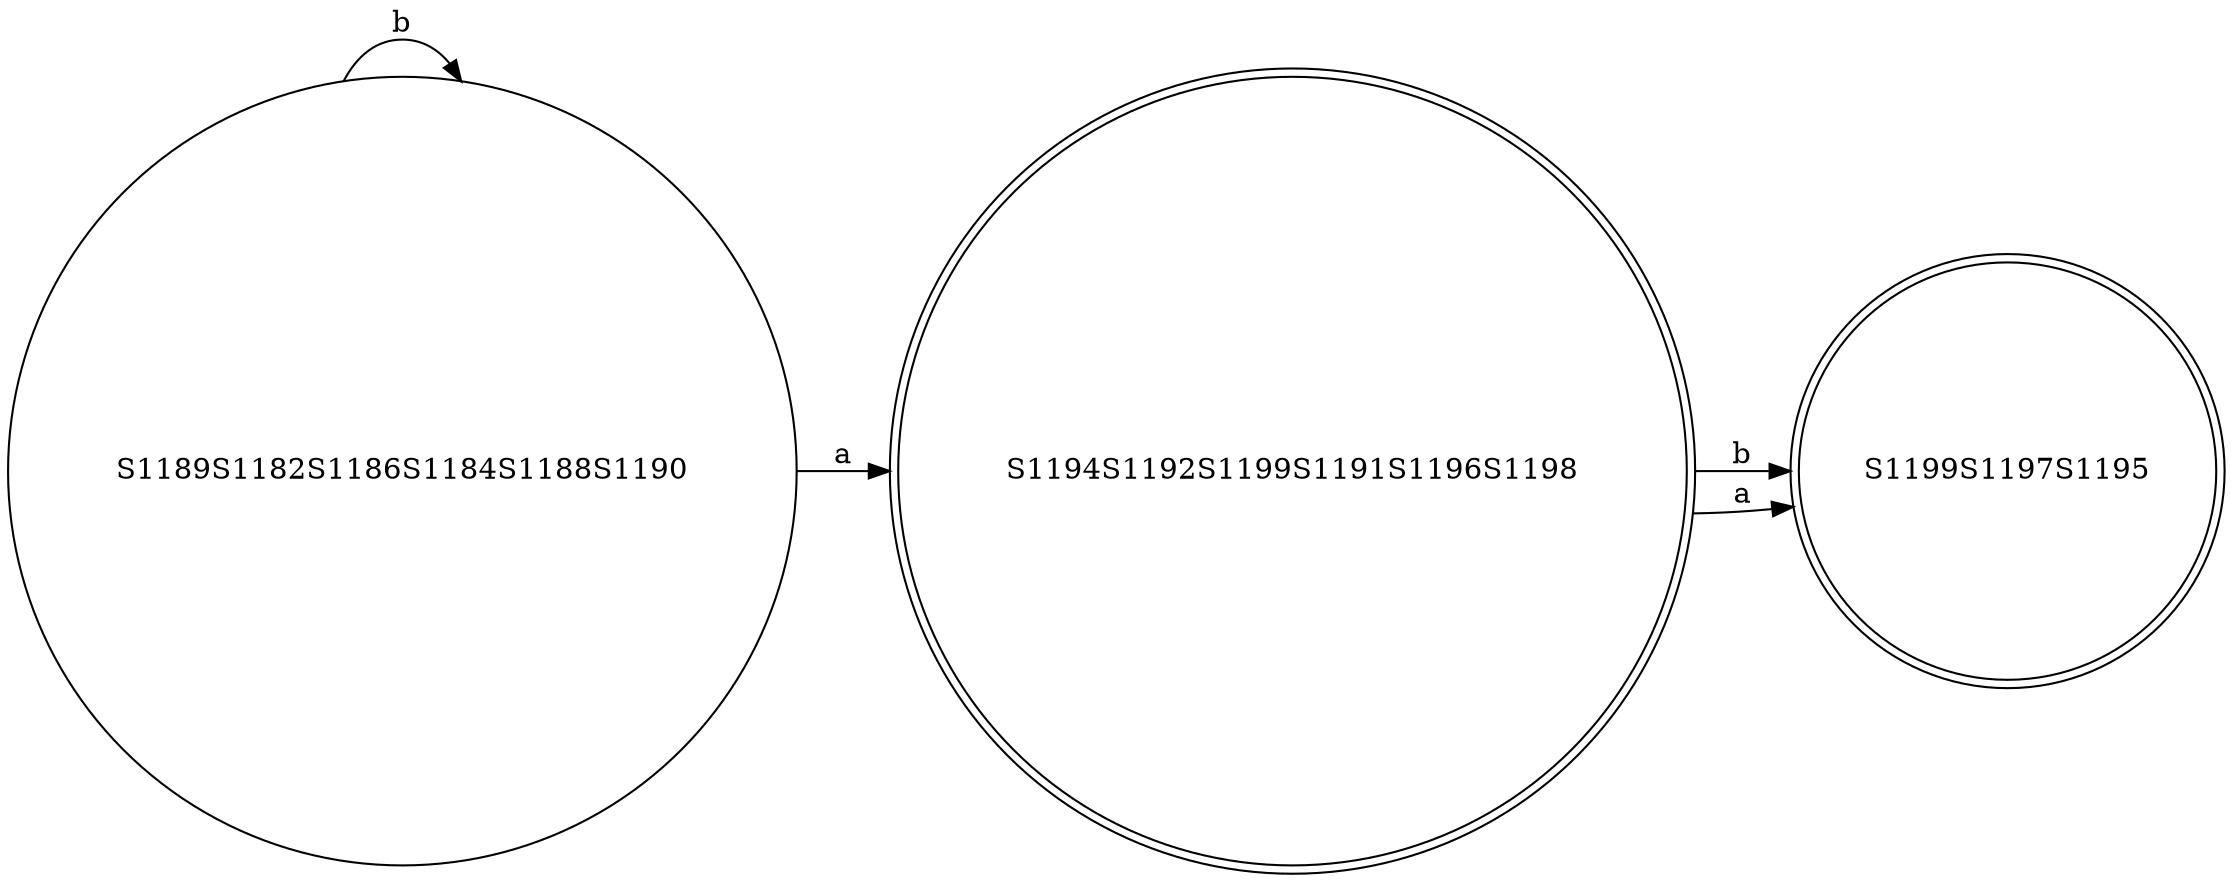 // Minimized DFA graph
digraph {
	graph [rankdir=LR]
	S1189S1182S1186S1184S1188S1190 [label=S1189S1182S1186S1184S1188S1190 shape=circle]
	S1189S1182S1186S1184S1188S1190 -> S1194S1192S1199S1191S1196S1198 [label=a]
	S1189S1182S1186S1184S1188S1190 -> S1189S1182S1186S1184S1188S1190 [label=b]
	S1194S1192S1199S1191S1196S1198 [label=S1194S1192S1199S1191S1196S1198 shape=doublecircle]
	S1194S1192S1199S1191S1196S1198 -> S1199S1197S1195 [label=b]
	S1194S1192S1199S1191S1196S1198 -> S1199S1197S1195 [label=a]
	S1199S1197S1195 [label=S1199S1197S1195 shape=doublecircle]
}
